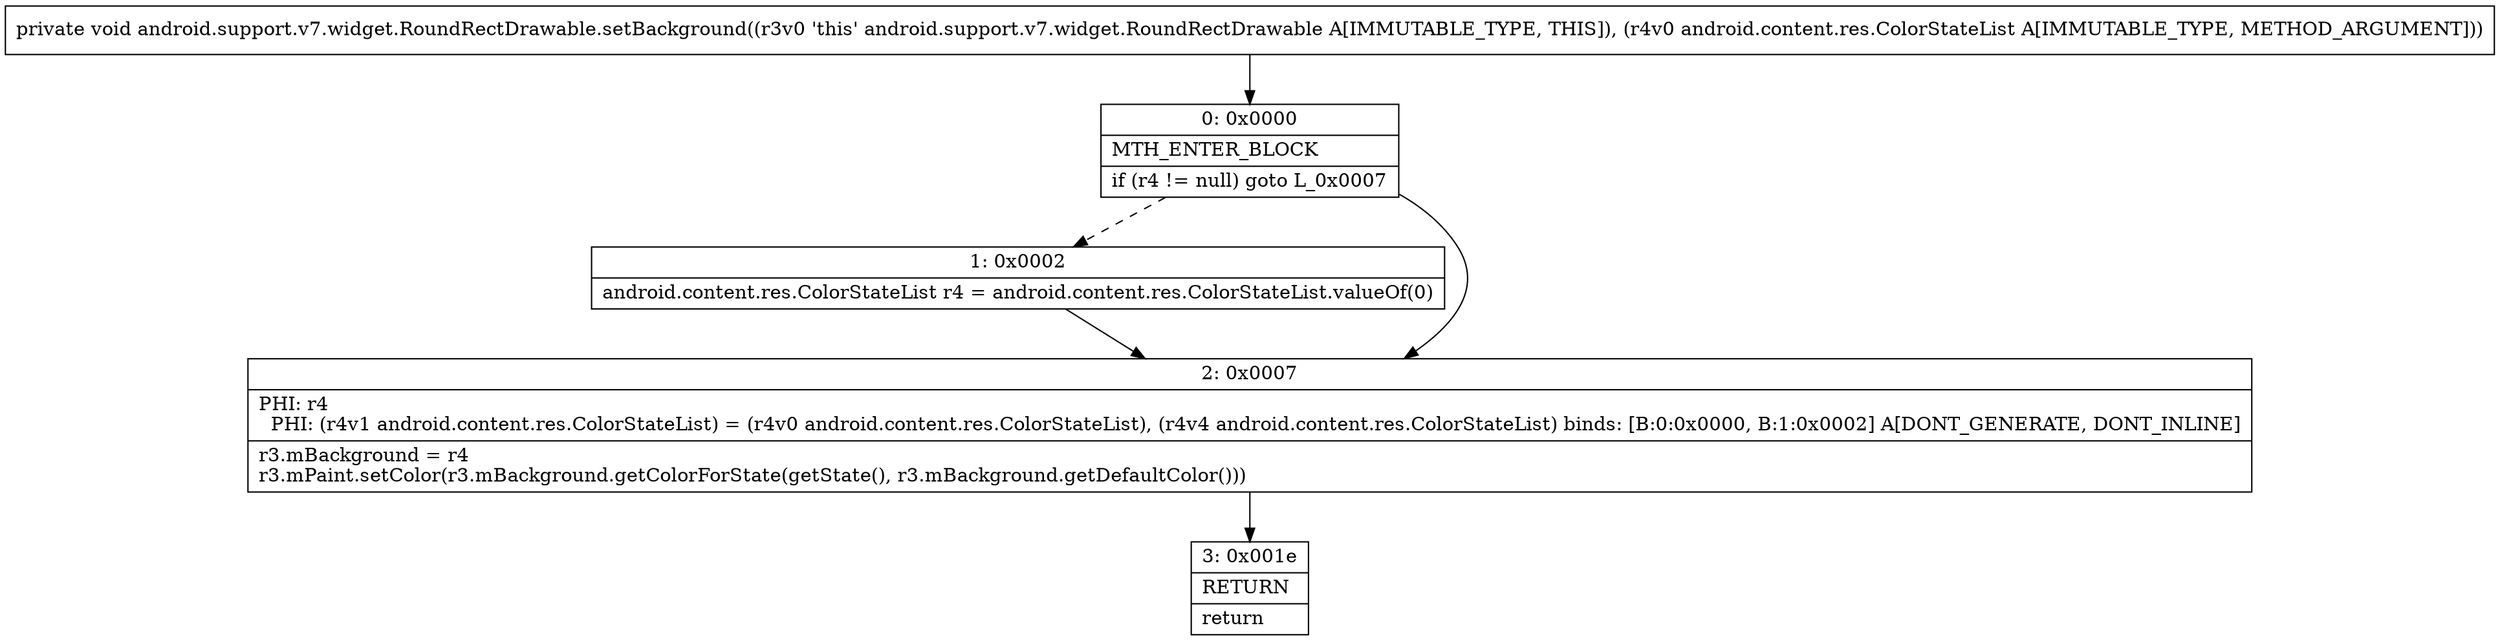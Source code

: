 digraph "CFG forandroid.support.v7.widget.RoundRectDrawable.setBackground(Landroid\/content\/res\/ColorStateList;)V" {
Node_0 [shape=record,label="{0\:\ 0x0000|MTH_ENTER_BLOCK\l|if (r4 != null) goto L_0x0007\l}"];
Node_1 [shape=record,label="{1\:\ 0x0002|android.content.res.ColorStateList r4 = android.content.res.ColorStateList.valueOf(0)\l}"];
Node_2 [shape=record,label="{2\:\ 0x0007|PHI: r4 \l  PHI: (r4v1 android.content.res.ColorStateList) = (r4v0 android.content.res.ColorStateList), (r4v4 android.content.res.ColorStateList) binds: [B:0:0x0000, B:1:0x0002] A[DONT_GENERATE, DONT_INLINE]\l|r3.mBackground = r4\lr3.mPaint.setColor(r3.mBackground.getColorForState(getState(), r3.mBackground.getDefaultColor()))\l}"];
Node_3 [shape=record,label="{3\:\ 0x001e|RETURN\l|return\l}"];
MethodNode[shape=record,label="{private void android.support.v7.widget.RoundRectDrawable.setBackground((r3v0 'this' android.support.v7.widget.RoundRectDrawable A[IMMUTABLE_TYPE, THIS]), (r4v0 android.content.res.ColorStateList A[IMMUTABLE_TYPE, METHOD_ARGUMENT])) }"];
MethodNode -> Node_0;
Node_0 -> Node_1[style=dashed];
Node_0 -> Node_2;
Node_1 -> Node_2;
Node_2 -> Node_3;
}

